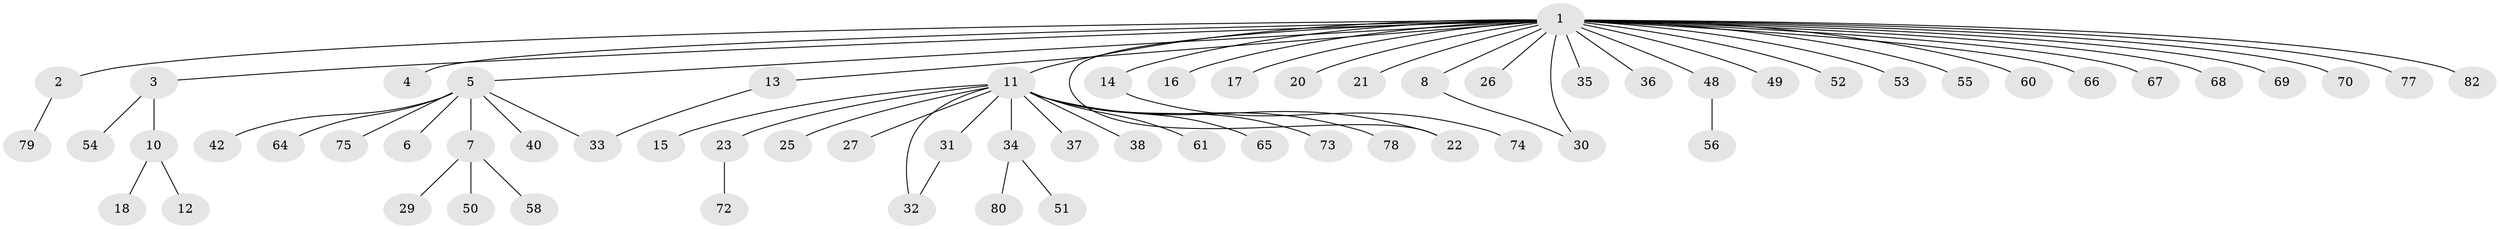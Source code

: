 // Generated by graph-tools (version 1.1) at 2025/23/03/03/25 07:23:52]
// undirected, 64 vertices, 67 edges
graph export_dot {
graph [start="1"]
  node [color=gray90,style=filled];
  1 [super="+9"];
  2;
  3 [super="+59"];
  4 [super="+63"];
  5 [super="+47"];
  6 [super="+62"];
  7 [super="+24"];
  8 [super="+28"];
  10 [super="+44"];
  11 [super="+41"];
  12;
  13 [super="+71"];
  14 [super="+19"];
  15;
  16 [super="+46"];
  17;
  18;
  20;
  21;
  22 [super="+45"];
  23;
  25;
  26;
  27;
  29 [super="+43"];
  30 [super="+81"];
  31;
  32;
  33;
  34 [super="+57"];
  35;
  36;
  37 [super="+39"];
  38;
  40;
  42;
  48;
  49;
  50;
  51;
  52;
  53;
  54;
  55;
  56;
  58;
  60 [super="+76"];
  61;
  64;
  65;
  66;
  67;
  68;
  69;
  70;
  72;
  73;
  74;
  75;
  77;
  78;
  79;
  80;
  82;
  1 -- 2;
  1 -- 3;
  1 -- 4;
  1 -- 5;
  1 -- 8;
  1 -- 13;
  1 -- 14;
  1 -- 16;
  1 -- 17;
  1 -- 20;
  1 -- 22;
  1 -- 30;
  1 -- 35;
  1 -- 48;
  1 -- 49;
  1 -- 53;
  1 -- 55;
  1 -- 67;
  1 -- 68;
  1 -- 70;
  1 -- 77;
  1 -- 82;
  1 -- 66;
  1 -- 36;
  1 -- 69;
  1 -- 11;
  1 -- 52;
  1 -- 21;
  1 -- 26;
  1 -- 60;
  2 -- 79;
  3 -- 10;
  3 -- 54;
  5 -- 6;
  5 -- 7;
  5 -- 33;
  5 -- 40;
  5 -- 42;
  5 -- 64;
  5 -- 75;
  7 -- 50;
  7 -- 58;
  7 -- 29;
  8 -- 30;
  10 -- 12;
  10 -- 18;
  11 -- 15;
  11 -- 23;
  11 -- 25;
  11 -- 27;
  11 -- 31;
  11 -- 32;
  11 -- 34;
  11 -- 37;
  11 -- 38;
  11 -- 61;
  11 -- 65;
  11 -- 73;
  11 -- 78;
  11 -- 22;
  13 -- 33;
  14 -- 74;
  23 -- 72;
  31 -- 32;
  34 -- 51;
  34 -- 80;
  48 -- 56;
}
